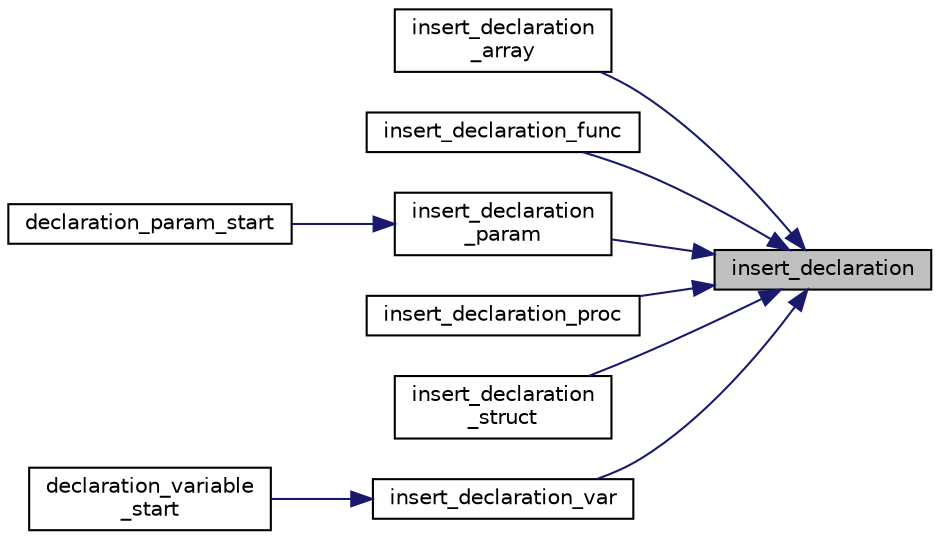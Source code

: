 digraph "insert_declaration"
{
 // LATEX_PDF_SIZE
  edge [fontname="Helvetica",fontsize="10",labelfontname="Helvetica",labelfontsize="10"];
  node [fontname="Helvetica",fontsize="10",shape=record];
  rankdir="RL";
  Node1 [label="insert_declaration",height=0.2,width=0.4,color="black", fillcolor="grey75", style="filled", fontcolor="black",tooltip="Inserts a declaration into the table."];
  Node1 -> Node2 [dir="back",color="midnightblue",fontsize="10",style="solid",fontname="Helvetica"];
  Node2 [label="insert_declaration\l_array",height=0.2,width=0.4,color="black", fillcolor="white", style="filled",URL="$dd/d3e/declaration__table_8c.html#a82aedfbec371408f8aae74830e54ee65",tooltip="Inserts an array declaration into the table."];
  Node1 -> Node3 [dir="back",color="midnightblue",fontsize="10",style="solid",fontname="Helvetica"];
  Node3 [label="insert_declaration_func",height=0.2,width=0.4,color="black", fillcolor="white", style="filled",URL="$dd/d3e/declaration__table_8c.html#a7bea0a38393e4eb7c8f0cf8f8c3cfe87",tooltip="Inserts a function declaration into the table."];
  Node1 -> Node4 [dir="back",color="midnightblue",fontsize="10",style="solid",fontname="Helvetica"];
  Node4 [label="insert_declaration\l_param",height=0.2,width=0.4,color="black", fillcolor="white", style="filled",URL="$dd/d3e/declaration__table_8c.html#a73848ad30539999525bd2df078e09cf3",tooltip="Inserts a parameter declaration into the table."];
  Node4 -> Node5 [dir="back",color="midnightblue",fontsize="10",style="solid",fontname="Helvetica"];
  Node5 [label="declaration_param_start",height=0.2,width=0.4,color="black", fillcolor="white", style="filled",URL="$de/d23/variable__manager_8c.html#a0156a227fd1b11089557e8562aabb8dc",tooltip="Starts the declaration of a parameter."];
  Node1 -> Node6 [dir="back",color="midnightblue",fontsize="10",style="solid",fontname="Helvetica"];
  Node6 [label="insert_declaration_proc",height=0.2,width=0.4,color="black", fillcolor="white", style="filled",URL="$dd/d3e/declaration__table_8c.html#a36829dbee9d5e49770792e5d6c8d8767",tooltip="Inserts a procedure declaration into the table."];
  Node1 -> Node7 [dir="back",color="midnightblue",fontsize="10",style="solid",fontname="Helvetica"];
  Node7 [label="insert_declaration\l_struct",height=0.2,width=0.4,color="black", fillcolor="white", style="filled",URL="$dd/d3e/declaration__table_8c.html#a085b8b7c5cf3c079dff076c466901f7c",tooltip="Inserts a structure declaration into the table."];
  Node1 -> Node8 [dir="back",color="midnightblue",fontsize="10",style="solid",fontname="Helvetica"];
  Node8 [label="insert_declaration_var",height=0.2,width=0.4,color="black", fillcolor="white", style="filled",URL="$dd/d3e/declaration__table_8c.html#a9dbc7c59cf6024a86dac39cc77daaac5",tooltip="Inserts a variable declaration into the table."];
  Node8 -> Node9 [dir="back",color="midnightblue",fontsize="10",style="solid",fontname="Helvetica"];
  Node9 [label="declaration_variable\l_start",height=0.2,width=0.4,color="black", fillcolor="white", style="filled",URL="$de/d23/variable__manager_8c.html#af85e197b346ed860553f44112be19c28",tooltip="Starts the declaration of a variable."];
}
